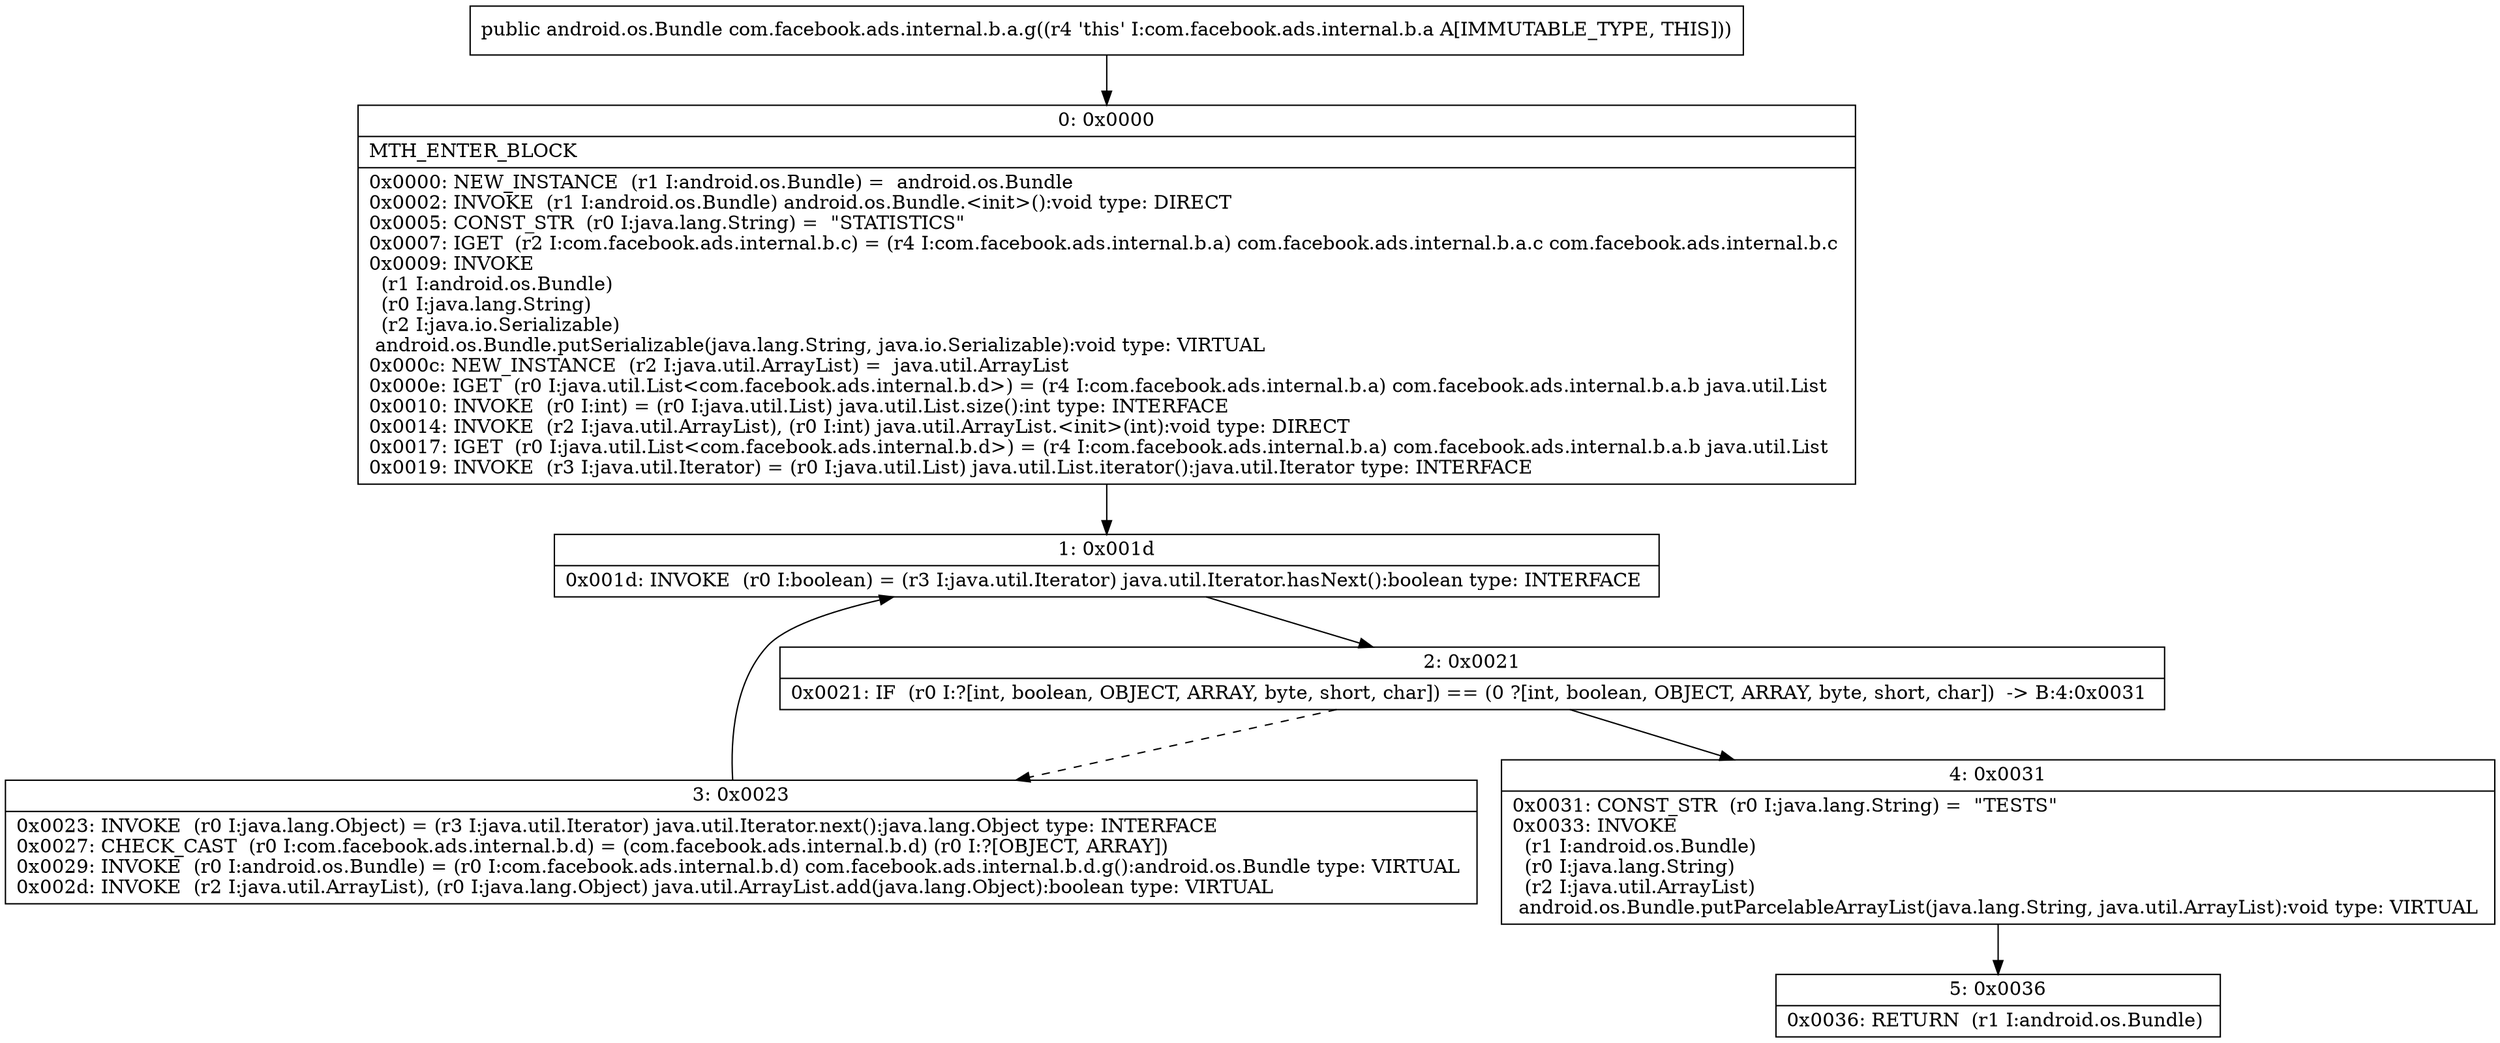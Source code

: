 digraph "CFG forcom.facebook.ads.internal.b.a.g()Landroid\/os\/Bundle;" {
Node_0 [shape=record,label="{0\:\ 0x0000|MTH_ENTER_BLOCK\l|0x0000: NEW_INSTANCE  (r1 I:android.os.Bundle) =  android.os.Bundle \l0x0002: INVOKE  (r1 I:android.os.Bundle) android.os.Bundle.\<init\>():void type: DIRECT \l0x0005: CONST_STR  (r0 I:java.lang.String) =  \"STATISTICS\" \l0x0007: IGET  (r2 I:com.facebook.ads.internal.b.c) = (r4 I:com.facebook.ads.internal.b.a) com.facebook.ads.internal.b.a.c com.facebook.ads.internal.b.c \l0x0009: INVOKE  \l  (r1 I:android.os.Bundle)\l  (r0 I:java.lang.String)\l  (r2 I:java.io.Serializable)\l android.os.Bundle.putSerializable(java.lang.String, java.io.Serializable):void type: VIRTUAL \l0x000c: NEW_INSTANCE  (r2 I:java.util.ArrayList) =  java.util.ArrayList \l0x000e: IGET  (r0 I:java.util.List\<com.facebook.ads.internal.b.d\>) = (r4 I:com.facebook.ads.internal.b.a) com.facebook.ads.internal.b.a.b java.util.List \l0x0010: INVOKE  (r0 I:int) = (r0 I:java.util.List) java.util.List.size():int type: INTERFACE \l0x0014: INVOKE  (r2 I:java.util.ArrayList), (r0 I:int) java.util.ArrayList.\<init\>(int):void type: DIRECT \l0x0017: IGET  (r0 I:java.util.List\<com.facebook.ads.internal.b.d\>) = (r4 I:com.facebook.ads.internal.b.a) com.facebook.ads.internal.b.a.b java.util.List \l0x0019: INVOKE  (r3 I:java.util.Iterator) = (r0 I:java.util.List) java.util.List.iterator():java.util.Iterator type: INTERFACE \l}"];
Node_1 [shape=record,label="{1\:\ 0x001d|0x001d: INVOKE  (r0 I:boolean) = (r3 I:java.util.Iterator) java.util.Iterator.hasNext():boolean type: INTERFACE \l}"];
Node_2 [shape=record,label="{2\:\ 0x0021|0x0021: IF  (r0 I:?[int, boolean, OBJECT, ARRAY, byte, short, char]) == (0 ?[int, boolean, OBJECT, ARRAY, byte, short, char])  \-\> B:4:0x0031 \l}"];
Node_3 [shape=record,label="{3\:\ 0x0023|0x0023: INVOKE  (r0 I:java.lang.Object) = (r3 I:java.util.Iterator) java.util.Iterator.next():java.lang.Object type: INTERFACE \l0x0027: CHECK_CAST  (r0 I:com.facebook.ads.internal.b.d) = (com.facebook.ads.internal.b.d) (r0 I:?[OBJECT, ARRAY]) \l0x0029: INVOKE  (r0 I:android.os.Bundle) = (r0 I:com.facebook.ads.internal.b.d) com.facebook.ads.internal.b.d.g():android.os.Bundle type: VIRTUAL \l0x002d: INVOKE  (r2 I:java.util.ArrayList), (r0 I:java.lang.Object) java.util.ArrayList.add(java.lang.Object):boolean type: VIRTUAL \l}"];
Node_4 [shape=record,label="{4\:\ 0x0031|0x0031: CONST_STR  (r0 I:java.lang.String) =  \"TESTS\" \l0x0033: INVOKE  \l  (r1 I:android.os.Bundle)\l  (r0 I:java.lang.String)\l  (r2 I:java.util.ArrayList)\l android.os.Bundle.putParcelableArrayList(java.lang.String, java.util.ArrayList):void type: VIRTUAL \l}"];
Node_5 [shape=record,label="{5\:\ 0x0036|0x0036: RETURN  (r1 I:android.os.Bundle) \l}"];
MethodNode[shape=record,label="{public android.os.Bundle com.facebook.ads.internal.b.a.g((r4 'this' I:com.facebook.ads.internal.b.a A[IMMUTABLE_TYPE, THIS])) }"];
MethodNode -> Node_0;
Node_0 -> Node_1;
Node_1 -> Node_2;
Node_2 -> Node_3[style=dashed];
Node_2 -> Node_4;
Node_3 -> Node_1;
Node_4 -> Node_5;
}

